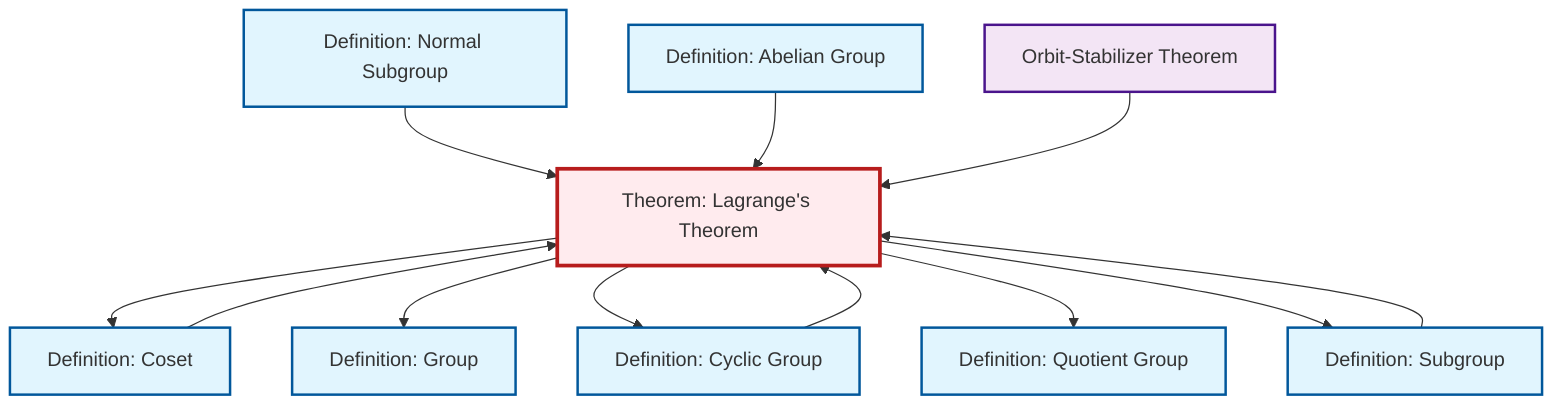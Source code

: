 graph TD
    classDef definition fill:#e1f5fe,stroke:#01579b,stroke-width:2px
    classDef theorem fill:#f3e5f5,stroke:#4a148c,stroke-width:2px
    classDef axiom fill:#fff3e0,stroke:#e65100,stroke-width:2px
    classDef example fill:#e8f5e9,stroke:#1b5e20,stroke-width:2px
    classDef current fill:#ffebee,stroke:#b71c1c,stroke-width:3px
    def-abelian-group["Definition: Abelian Group"]:::definition
    def-cyclic-group["Definition: Cyclic Group"]:::definition
    def-normal-subgroup["Definition: Normal Subgroup"]:::definition
    def-subgroup["Definition: Subgroup"]:::definition
    def-coset["Definition: Coset"]:::definition
    def-group["Definition: Group"]:::definition
    thm-orbit-stabilizer["Orbit-Stabilizer Theorem"]:::theorem
    thm-lagrange["Theorem: Lagrange's Theorem"]:::theorem
    def-quotient-group["Definition: Quotient Group"]:::definition
    thm-lagrange --> def-coset
    thm-lagrange --> def-group
    def-coset --> thm-lagrange
    thm-lagrange --> def-cyclic-group
    def-normal-subgroup --> thm-lagrange
    thm-lagrange --> def-quotient-group
    def-subgroup --> thm-lagrange
    def-abelian-group --> thm-lagrange
    thm-lagrange --> def-subgroup
    def-cyclic-group --> thm-lagrange
    thm-orbit-stabilizer --> thm-lagrange
    class thm-lagrange current